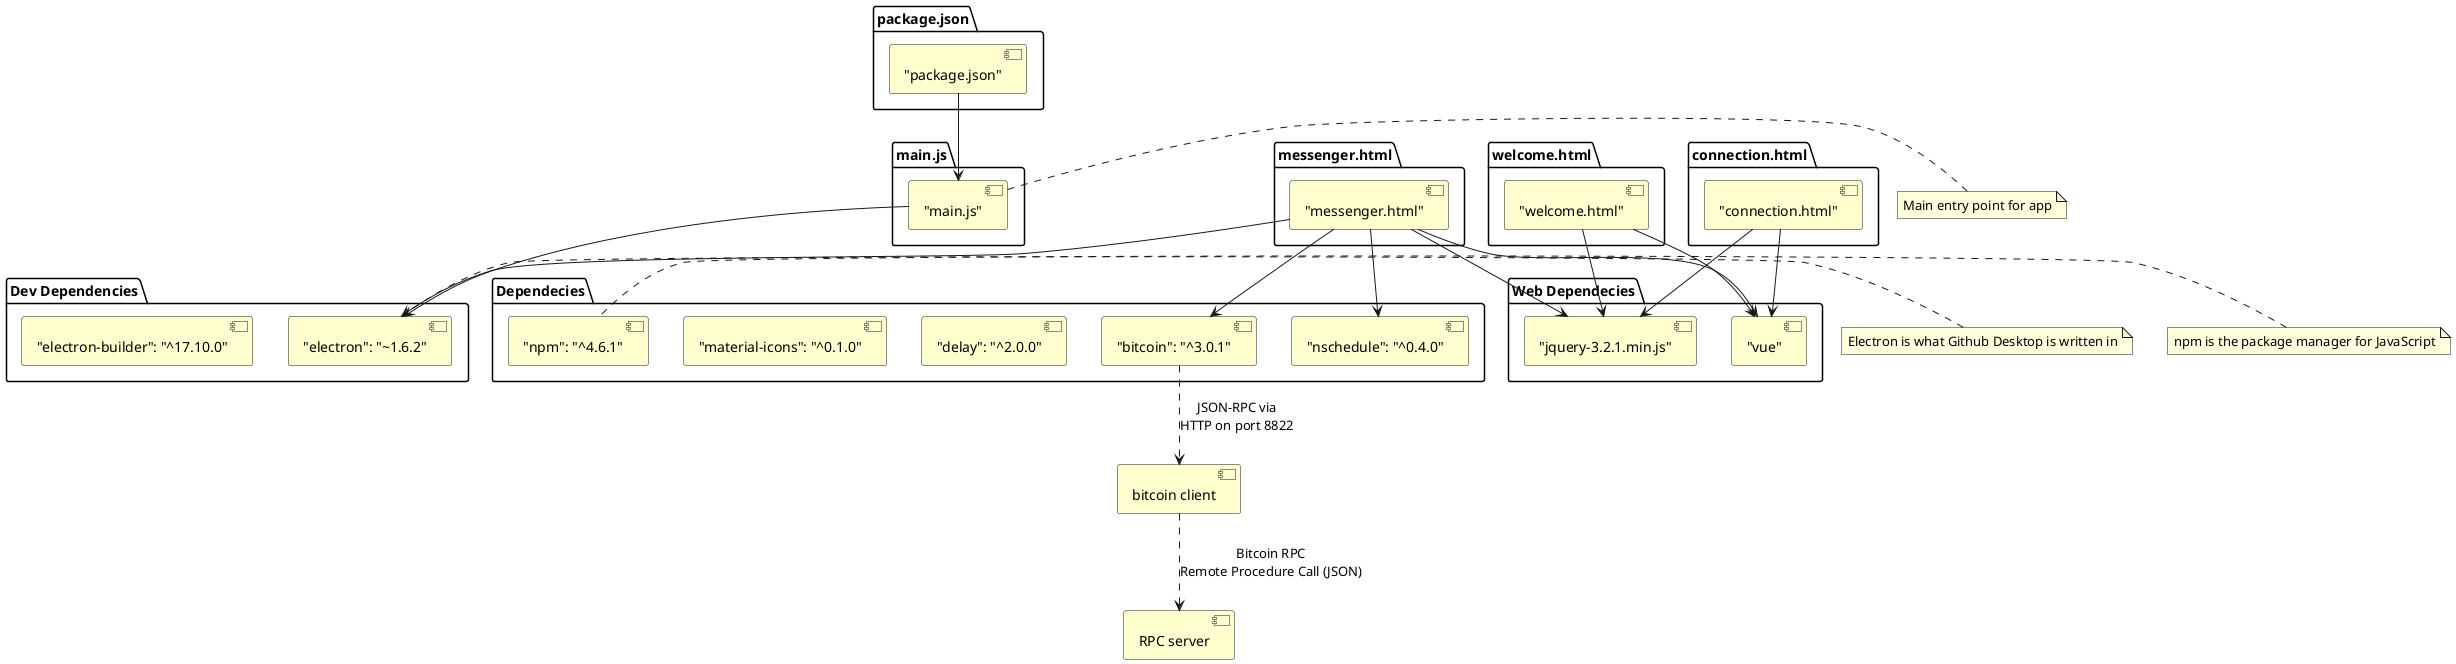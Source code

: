 @startuml

skinparam component {
  Style uml2
  BackgroundColor #FEFECE
}


folder "Dependecies" {
  ["bitcoin": "^3.0.1"]         as bitcoin
  ["delay": "^2.0.0"]           as delay
  ["material-icons": "^0.1.0"]  as material_icons
  ["npm": "^4.6.1"]             as npm
  ["nschedule": "^0.4.0"]       as nschedule
}

folder "Dev Dependencies" {
  ["electron": "~1.6.2"]            as electron
  ["electron-builder": "^17.10.0"]  as electron_builder
}
folder "package.json" {
  ["package.json"] as packagejson
}
folder "main.js" {
  ["main.js"] as mainjs
}
folder "welcome.html" {
  ["welcome.html"] as welcomehtml
}
folder "messenger.html" {
  ["messenger.html"] as messengerhtml
}
folder "connection.html" {
  ["connection.html"] as connectionhtml
}

folder "Web Dependecies" {
  ["jquery-3.2.1.min.js"] as jquery
  ["vue"] as vue
}


[mainjs]            --> [electron]
[messengerhtml]     --> [electron]


[packagejson]       --> [mainjs]

[welcomehtml]       --> [vue]
[welcomehtml]       --> [jquery]

[messengerhtml]     --> [bitcoin]
[messengerhtml]     --> [nschedule]
[messengerhtml]     --> [vue]
[messengerhtml]     --> [jquery]


[connectionhtml]    --> [vue]
[connectionhtml]    --> [jquery]

[bitcoin]           ..> [bitcoin client] : "JSON-RPC via\nHTTP on port 8822"
[bitcoin client]    ..> [RPC server] : Bitcoin RPC\nRemote Procedure Call (JSON)

note right of (mainjs)
  Main entry point for app
end note

note right of (electron)
  Electron is what Github Desktop is written in
end note

note left of (npm)
  npm is the package manager for JavaScript
end note

@enduml
